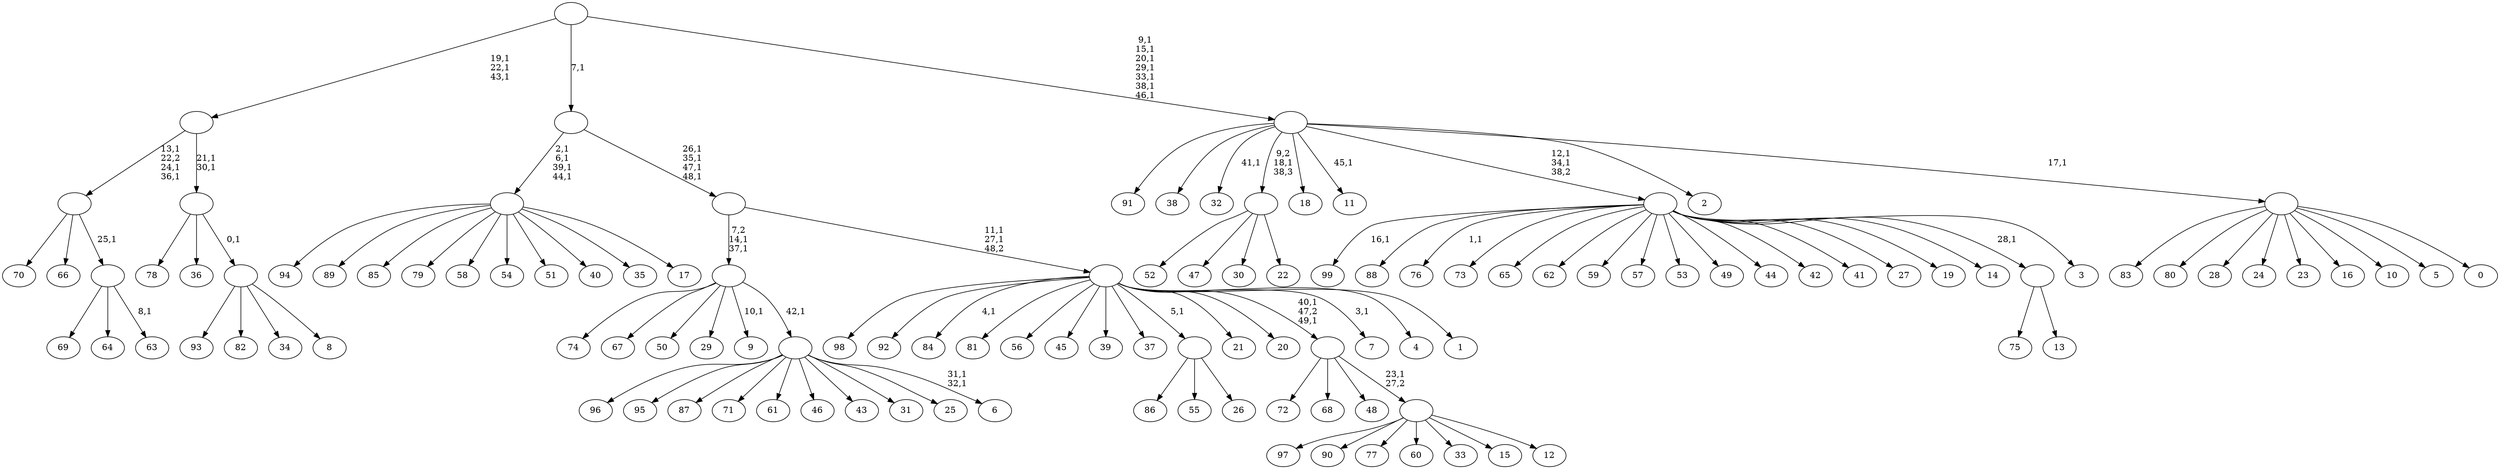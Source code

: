 digraph T {
	150 [label="99"]
	148 [label="98"]
	147 [label="97"]
	146 [label="96"]
	145 [label="95"]
	144 [label="94"]
	143 [label="93"]
	142 [label="92"]
	141 [label="91"]
	140 [label="90"]
	139 [label="89"]
	138 [label="88"]
	137 [label="87"]
	136 [label="86"]
	135 [label="85"]
	134 [label="84"]
	132 [label="83"]
	131 [label="82"]
	130 [label="81"]
	129 [label="80"]
	128 [label="79"]
	127 [label="78"]
	126 [label="77"]
	125 [label="76"]
	123 [label="75"]
	122 [label="74"]
	121 [label="73"]
	120 [label="72"]
	119 [label="71"]
	118 [label="70"]
	117 [label="69"]
	116 [label="68"]
	115 [label="67"]
	114 [label="66"]
	113 [label="65"]
	112 [label="64"]
	111 [label="63"]
	109 [label=""]
	108 [label=""]
	105 [label="62"]
	104 [label="61"]
	103 [label="60"]
	102 [label="59"]
	101 [label="58"]
	100 [label="57"]
	99 [label="56"]
	98 [label="55"]
	97 [label="54"]
	96 [label="53"]
	95 [label="52"]
	94 [label="51"]
	93 [label="50"]
	92 [label="49"]
	91 [label="48"]
	90 [label="47"]
	89 [label="46"]
	88 [label="45"]
	87 [label="44"]
	86 [label="43"]
	85 [label="42"]
	84 [label="41"]
	83 [label="40"]
	82 [label="39"]
	81 [label="38"]
	80 [label="37"]
	79 [label="36"]
	78 [label="35"]
	77 [label="34"]
	76 [label="33"]
	75 [label="32"]
	73 [label="31"]
	72 [label="30"]
	71 [label="29"]
	70 [label="28"]
	69 [label="27"]
	68 [label="26"]
	67 [label=""]
	66 [label="25"]
	65 [label="24"]
	64 [label="23"]
	63 [label="22"]
	62 [label=""]
	61 [label="21"]
	60 [label="20"]
	59 [label="19"]
	58 [label="18"]
	57 [label="17"]
	56 [label=""]
	52 [label="16"]
	51 [label="15"]
	50 [label="14"]
	49 [label="13"]
	48 [label=""]
	47 [label="12"]
	46 [label=""]
	45 [label=""]
	43 [label="11"]
	41 [label="10"]
	40 [label="9"]
	38 [label="8"]
	37 [label=""]
	36 [label=""]
	34 [label=""]
	31 [label="7"]
	29 [label="6"]
	26 [label=""]
	25 [label=""]
	23 [label="5"]
	22 [label="4"]
	21 [label="3"]
	20 [label=""]
	18 [label="2"]
	17 [label="1"]
	16 [label=""]
	14 [label=""]
	10 [label=""]
	9 [label="0"]
	8 [label=""]
	7 [label=""]
	0 [label=""]
	109 -> 111 [label="8,1"]
	109 -> 117 [label=""]
	109 -> 112 [label=""]
	108 -> 118 [label=""]
	108 -> 114 [label=""]
	108 -> 109 [label="25,1"]
	67 -> 136 [label=""]
	67 -> 98 [label=""]
	67 -> 68 [label=""]
	62 -> 95 [label=""]
	62 -> 90 [label=""]
	62 -> 72 [label=""]
	62 -> 63 [label=""]
	56 -> 144 [label=""]
	56 -> 139 [label=""]
	56 -> 135 [label=""]
	56 -> 128 [label=""]
	56 -> 101 [label=""]
	56 -> 97 [label=""]
	56 -> 94 [label=""]
	56 -> 83 [label=""]
	56 -> 78 [label=""]
	56 -> 57 [label=""]
	48 -> 123 [label=""]
	48 -> 49 [label=""]
	46 -> 147 [label=""]
	46 -> 140 [label=""]
	46 -> 126 [label=""]
	46 -> 103 [label=""]
	46 -> 76 [label=""]
	46 -> 51 [label=""]
	46 -> 47 [label=""]
	45 -> 120 [label=""]
	45 -> 116 [label=""]
	45 -> 91 [label=""]
	45 -> 46 [label="23,1\n27,2"]
	37 -> 143 [label=""]
	37 -> 131 [label=""]
	37 -> 77 [label=""]
	37 -> 38 [label=""]
	36 -> 127 [label=""]
	36 -> 79 [label=""]
	36 -> 37 [label="0,1"]
	34 -> 36 [label="21,1\n30,1"]
	34 -> 108 [label="13,1\n22,2\n24,1\n36,1"]
	26 -> 29 [label="31,1\n32,1"]
	26 -> 146 [label=""]
	26 -> 145 [label=""]
	26 -> 137 [label=""]
	26 -> 119 [label=""]
	26 -> 104 [label=""]
	26 -> 89 [label=""]
	26 -> 86 [label=""]
	26 -> 73 [label=""]
	26 -> 66 [label=""]
	25 -> 40 [label="10,1"]
	25 -> 122 [label=""]
	25 -> 115 [label=""]
	25 -> 93 [label=""]
	25 -> 71 [label=""]
	25 -> 26 [label="42,1"]
	20 -> 125 [label="1,1"]
	20 -> 150 [label="16,1"]
	20 -> 138 [label=""]
	20 -> 121 [label=""]
	20 -> 113 [label=""]
	20 -> 105 [label=""]
	20 -> 102 [label=""]
	20 -> 100 [label=""]
	20 -> 96 [label=""]
	20 -> 92 [label=""]
	20 -> 87 [label=""]
	20 -> 85 [label=""]
	20 -> 84 [label=""]
	20 -> 69 [label=""]
	20 -> 59 [label=""]
	20 -> 50 [label=""]
	20 -> 48 [label="28,1"]
	20 -> 21 [label=""]
	16 -> 31 [label="3,1"]
	16 -> 45 [label="40,1\n47,2\n49,1"]
	16 -> 134 [label="4,1"]
	16 -> 148 [label=""]
	16 -> 142 [label=""]
	16 -> 130 [label=""]
	16 -> 99 [label=""]
	16 -> 88 [label=""]
	16 -> 82 [label=""]
	16 -> 80 [label=""]
	16 -> 67 [label="5,1"]
	16 -> 61 [label=""]
	16 -> 60 [label=""]
	16 -> 22 [label=""]
	16 -> 17 [label=""]
	14 -> 16 [label="11,1\n27,1\n48,2"]
	14 -> 25 [label="7,2\n14,1\n37,1"]
	10 -> 14 [label="26,1\n35,1\n47,1\n48,1"]
	10 -> 56 [label="2,1\n6,1\n39,1\n44,1"]
	8 -> 132 [label=""]
	8 -> 129 [label=""]
	8 -> 70 [label=""]
	8 -> 65 [label=""]
	8 -> 64 [label=""]
	8 -> 52 [label=""]
	8 -> 41 [label=""]
	8 -> 23 [label=""]
	8 -> 9 [label=""]
	7 -> 20 [label="12,1\n34,1\n38,2"]
	7 -> 43 [label="45,1"]
	7 -> 75 [label="41,1"]
	7 -> 141 [label=""]
	7 -> 81 [label=""]
	7 -> 62 [label="9,2\n18,1\n38,3"]
	7 -> 58 [label=""]
	7 -> 18 [label=""]
	7 -> 8 [label="17,1"]
	0 -> 7 [label="9,1\n15,1\n20,1\n29,1\n33,1\n38,1\n46,1"]
	0 -> 34 [label="19,1\n22,1\n43,1"]
	0 -> 10 [label="7,1"]
}
